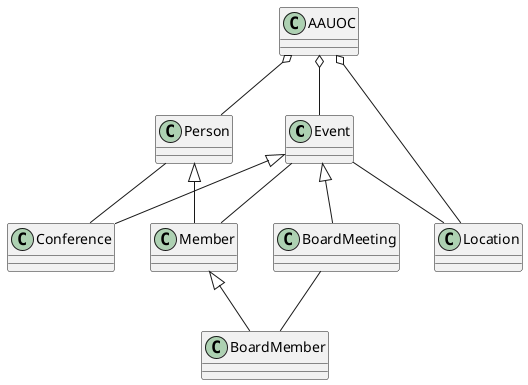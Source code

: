 @startuml
class "Event" as Event
class "Conference" as Conference
class "BoardMeeting" as BoardMeeting
class "Person" as Person
class "Member" as Member
class "BoardMember" as BoardMember
class "AAUOC" as Asociacion
class "Location" as Location

Event <|-- Conference
Event <|-- BoardMeeting
Event -- Location
Event -- Member

Person <|-- Member
Person -- Conference

Member <|-- BoardMember

Asociacion o-- Person
Asociacion o-- Event
Asociacion o-- Location

BoardMeeting -- BoardMember


@enduml